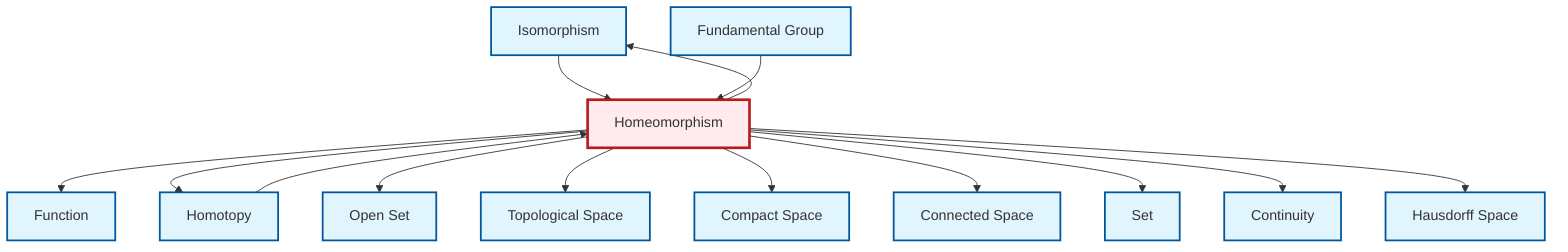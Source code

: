graph TD
    classDef definition fill:#e1f5fe,stroke:#01579b,stroke-width:2px
    classDef theorem fill:#f3e5f5,stroke:#4a148c,stroke-width:2px
    classDef axiom fill:#fff3e0,stroke:#e65100,stroke-width:2px
    classDef example fill:#e8f5e9,stroke:#1b5e20,stroke-width:2px
    classDef current fill:#ffebee,stroke:#b71c1c,stroke-width:3px
    def-isomorphism["Isomorphism"]:::definition
    def-homotopy["Homotopy"]:::definition
    def-homeomorphism["Homeomorphism"]:::definition
    def-function["Function"]:::definition
    def-open-set["Open Set"]:::definition
    def-set["Set"]:::definition
    def-fundamental-group["Fundamental Group"]:::definition
    def-connected["Connected Space"]:::definition
    def-compact["Compact Space"]:::definition
    def-topological-space["Topological Space"]:::definition
    def-continuity["Continuity"]:::definition
    def-hausdorff["Hausdorff Space"]:::definition
    def-homeomorphism --> def-function
    def-homeomorphism --> def-homotopy
    def-isomorphism --> def-homeomorphism
    def-homeomorphism --> def-isomorphism
    def-homeomorphism --> def-open-set
    def-homeomorphism --> def-topological-space
    def-homeomorphism --> def-compact
    def-homeomorphism --> def-connected
    def-homotopy --> def-homeomorphism
    def-homeomorphism --> def-set
    def-homeomorphism --> def-continuity
    def-homeomorphism --> def-hausdorff
    def-fundamental-group --> def-homeomorphism
    class def-homeomorphism current